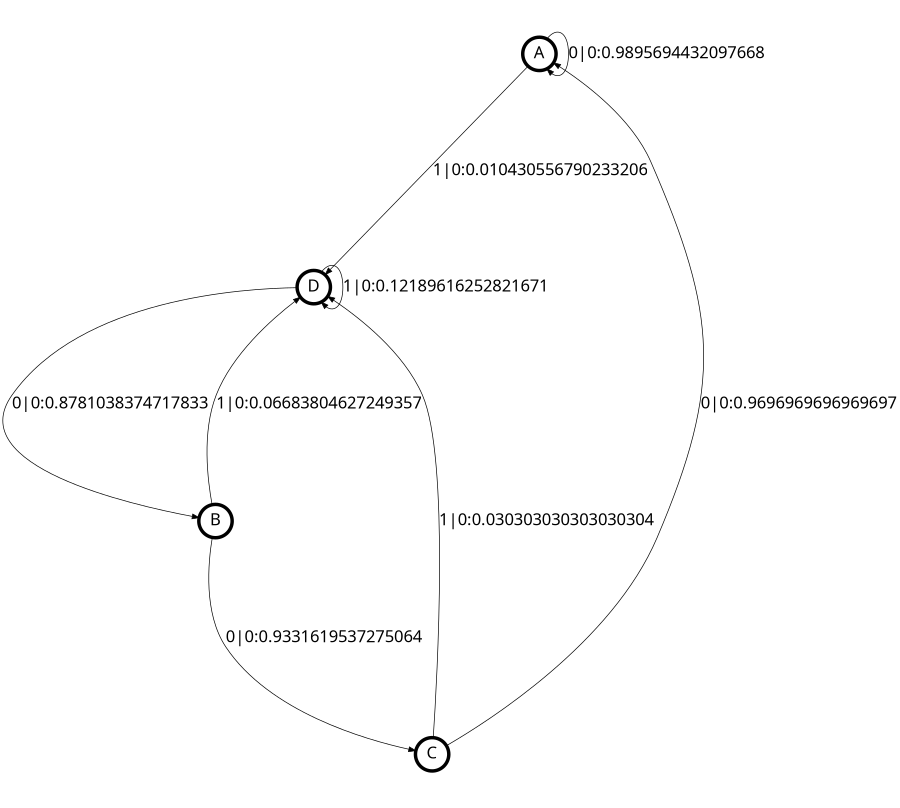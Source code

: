 digraph  {
size = "6,8.5";
ratio = "fill";
node
[shape = circle];
node [fontsize = 24];
node [penwidth = 5];
edge [fontsize = 24];
node [fontname = "CMU Serif Roman"];
graph [fontname = "CMU Serif Roman"];
edge [fontname = "CMU Serif Roman"];
A -> A [label = "0|0:0.9895694432097668\l"];
A -> D [label = "1|0:0.010430556790233206\l"];
B -> C [label = "0|0:0.9331619537275064\l"];
B -> D [label = "1|0:0.06683804627249357\l"];
C -> A [label = "0|0:0.9696969696969697\l"];
C -> D [label = "1|0:0.030303030303030304\l"];
D -> B [label = "0|0:0.8781038374717833\l"];
D -> D [label = "1|0:0.12189616252821671\l"];
}